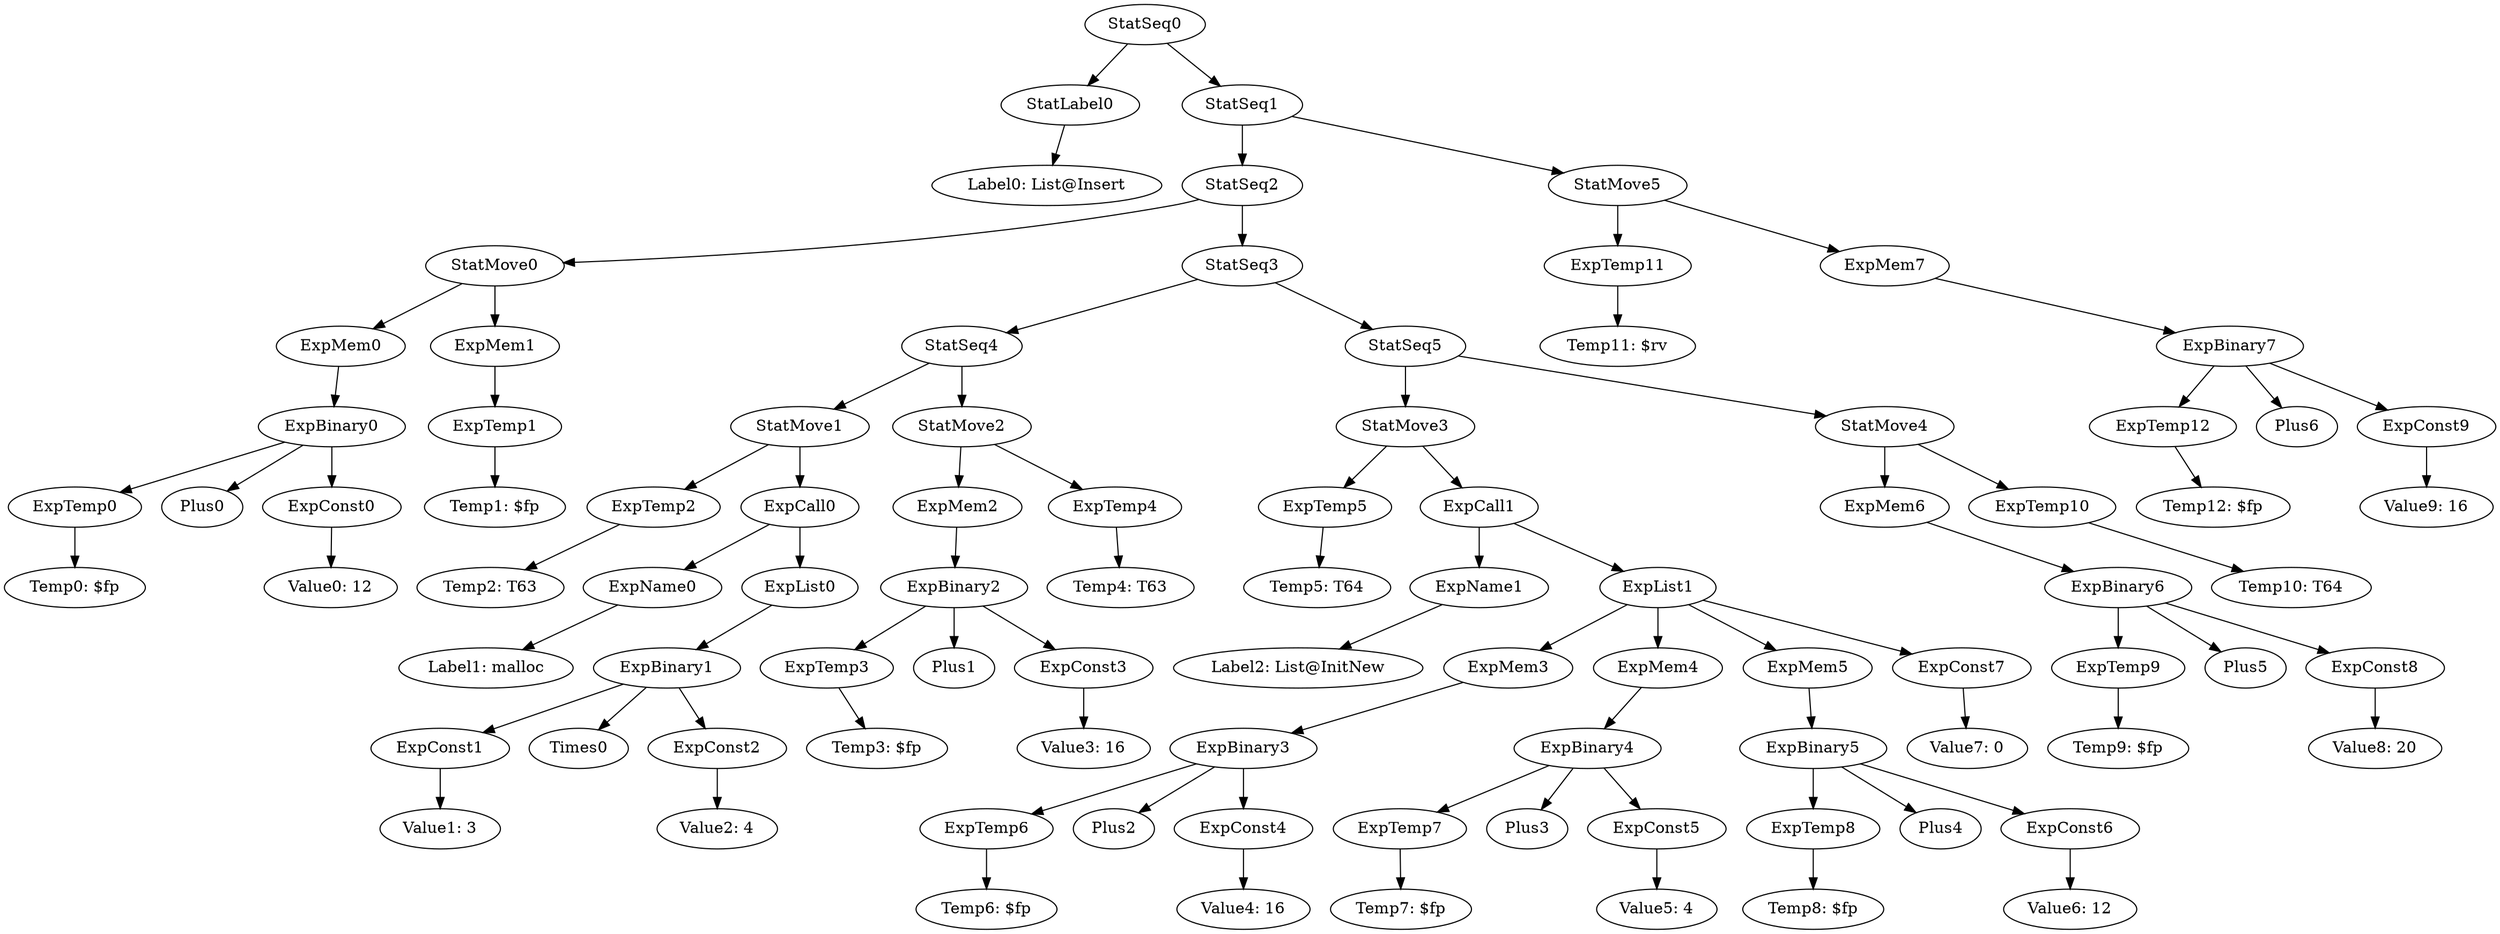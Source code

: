 digraph {
	ordering = out;
	StatSeq1 -> StatSeq2;
	StatSeq1 -> StatMove5;
	ExpTemp10 -> "Temp10: T64";
	StatMove4 -> ExpMem6;
	StatMove4 -> ExpTemp10;
	ExpMem6 -> ExpBinary6;
	ExpBinary6 -> ExpTemp9;
	ExpBinary6 -> Plus5;
	ExpBinary6 -> ExpConst8;
	ExpList0 -> ExpBinary1;
	ExpConst3 -> "Value3: 16";
	ExpConst7 -> "Value7: 0";
	ExpCall0 -> ExpName0;
	ExpCall0 -> ExpList0;
	StatSeq4 -> StatMove1;
	StatSeq4 -> StatMove2;
	ExpTemp12 -> "Temp12: $fp";
	ExpMem2 -> ExpBinary2;
	ExpName0 -> "Label1: malloc";
	ExpConst1 -> "Value1: 3";
	StatMove1 -> ExpTemp2;
	StatMove1 -> ExpCall0;
	ExpBinary7 -> ExpTemp12;
	ExpBinary7 -> Plus6;
	ExpBinary7 -> ExpConst9;
	ExpTemp8 -> "Temp8: $fp";
	StatSeq5 -> StatMove3;
	StatSeq5 -> StatMove4;
	ExpTemp2 -> "Temp2: T63";
	ExpBinary0 -> ExpTemp0;
	ExpBinary0 -> Plus0;
	ExpBinary0 -> ExpConst0;
	ExpMem4 -> ExpBinary4;
	StatMove0 -> ExpMem0;
	StatMove0 -> ExpMem1;
	ExpTemp3 -> "Temp3: $fp";
	ExpTemp11 -> "Temp11: $rv";
	StatSeq0 -> StatLabel0;
	StatSeq0 -> StatSeq1;
	ExpTemp1 -> "Temp1: $fp";
	ExpTemp5 -> "Temp5: T64";
	ExpBinary2 -> ExpTemp3;
	ExpBinary2 -> Plus1;
	ExpBinary2 -> ExpConst3;
	ExpMem5 -> ExpBinary5;
	StatLabel0 -> "Label0: List@Insert";
	ExpMem0 -> ExpBinary0;
	ExpBinary1 -> ExpConst1;
	ExpBinary1 -> Times0;
	ExpBinary1 -> ExpConst2;
	ExpList1 -> ExpMem3;
	ExpList1 -> ExpMem4;
	ExpList1 -> ExpMem5;
	ExpList1 -> ExpConst7;
	StatSeq2 -> StatMove0;
	StatSeq2 -> StatSeq3;
	ExpMem1 -> ExpTemp1;
	ExpConst6 -> "Value6: 12";
	StatMove2 -> ExpMem2;
	StatMove2 -> ExpTemp4;
	ExpTemp4 -> "Temp4: T63";
	ExpTemp0 -> "Temp0: $fp";
	ExpTemp7 -> "Temp7: $fp";
	ExpMem7 -> ExpBinary7;
	StatSeq3 -> StatSeq4;
	StatSeq3 -> StatSeq5;
	StatMove3 -> ExpTemp5;
	StatMove3 -> ExpCall1;
	ExpName1 -> "Label2: List@InitNew";
	ExpCall1 -> ExpName1;
	ExpCall1 -> ExpList1;
	ExpTemp6 -> "Temp6: $fp";
	ExpConst2 -> "Value2: 4";
	ExpBinary3 -> ExpTemp6;
	ExpBinary3 -> Plus2;
	ExpBinary3 -> ExpConst4;
	StatMove5 -> ExpTemp11;
	StatMove5 -> ExpMem7;
	ExpConst5 -> "Value5: 4";
	ExpConst8 -> "Value8: 20";
	ExpConst4 -> "Value4: 16";
	ExpMem3 -> ExpBinary3;
	ExpConst0 -> "Value0: 12";
	ExpBinary4 -> ExpTemp7;
	ExpBinary4 -> Plus3;
	ExpBinary4 -> ExpConst5;
	ExpConst9 -> "Value9: 16";
	ExpBinary5 -> ExpTemp8;
	ExpBinary5 -> Plus4;
	ExpBinary5 -> ExpConst6;
	ExpTemp9 -> "Temp9: $fp";
}

